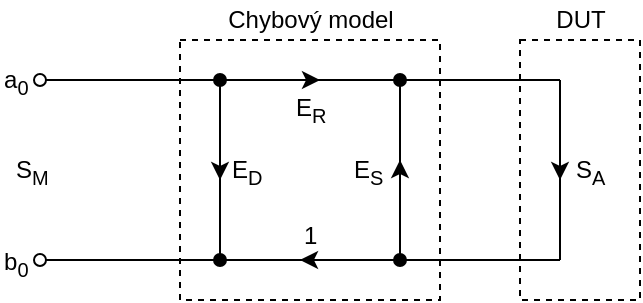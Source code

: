 <mxfile version="10.9.5" type="device"><diagram id="RFgDi4OVZSnwVajyi-xd" name="Page-1"><mxGraphModel dx="474" dy="285" grid="1" gridSize="10" guides="1" tooltips="1" connect="1" arrows="1" fold="1" page="1" pageScale="1" pageWidth="850" pageHeight="1100" math="0" shadow="0"><root><mxCell id="0"/><mxCell id="1" parent="0"/><mxCell id="qX6u-xjXeLf5pw8z_rXY-1" value="" style="endArrow=classic;html=1;startArrow=oval;startFill=0;" parent="1" edge="1"><mxGeometry width="50" height="50" relative="1" as="geometry"><mxPoint x="350" y="80" as="sourcePoint"/><mxPoint x="490" y="80" as="targetPoint"/></mxGeometry></mxCell><mxCell id="qX6u-xjXeLf5pw8z_rXY-3" value="" style="endArrow=classic;html=1;startArrow=oval;startFill=1;" parent="1" edge="1"><mxGeometry width="50" height="50" relative="1" as="geometry"><mxPoint x="440" y="80" as="sourcePoint"/><mxPoint x="440" y="130" as="targetPoint"/></mxGeometry></mxCell><mxCell id="qX6u-xjXeLf5pw8z_rXY-5" value="" style="endArrow=classic;html=1;startArrow=none;startFill=0;" parent="1" edge="1"><mxGeometry width="50" height="50" relative="1" as="geometry"><mxPoint x="610" y="170" as="sourcePoint"/><mxPoint x="480" y="170" as="targetPoint"/></mxGeometry></mxCell><mxCell id="qX6u-xjXeLf5pw8z_rXY-6" value="" style="endArrow=classic;html=1;startArrow=oval;startFill=1;" parent="1" edge="1"><mxGeometry width="50" height="50" relative="1" as="geometry"><mxPoint x="530" y="170" as="sourcePoint"/><mxPoint x="530" y="120" as="targetPoint"/></mxGeometry></mxCell><mxCell id="qX6u-xjXeLf5pw8z_rXY-7" value="" style="endArrow=classic;html=1;startArrow=none;startFill=0;" parent="1" edge="1"><mxGeometry width="50" height="50" relative="1" as="geometry"><mxPoint x="610" y="80" as="sourcePoint"/><mxPoint x="610" y="130" as="targetPoint"/></mxGeometry></mxCell><mxCell id="qX6u-xjXeLf5pw8z_rXY-8" value="" style="endArrow=none;html=1;startArrow=oval;startFill=0;" parent="1" edge="1"><mxGeometry width="50" height="50" relative="1" as="geometry"><mxPoint x="350" y="170" as="sourcePoint"/><mxPoint x="490" y="170" as="targetPoint"/></mxGeometry></mxCell><mxCell id="qX6u-xjXeLf5pw8z_rXY-10" value="" style="endArrow=oval;html=1;startArrow=none;startFill=0;endFill=1;" parent="1" edge="1"><mxGeometry width="50" height="50" relative="1" as="geometry"><mxPoint x="440" y="110" as="sourcePoint"/><mxPoint x="440" y="170" as="targetPoint"/></mxGeometry></mxCell><mxCell id="qX6u-xjXeLf5pw8z_rXY-11" value="" style="endArrow=none;html=1;" parent="1" edge="1"><mxGeometry width="50" height="50" relative="1" as="geometry"><mxPoint x="480" y="80" as="sourcePoint"/><mxPoint x="610" y="80" as="targetPoint"/></mxGeometry></mxCell><mxCell id="qX6u-xjXeLf5pw8z_rXY-12" value="" style="endArrow=none;html=1;startArrow=oval;startFill=1;" parent="1" edge="1"><mxGeometry width="50" height="50" relative="1" as="geometry"><mxPoint x="530" y="80" as="sourcePoint"/><mxPoint x="530" y="130" as="targetPoint"/></mxGeometry></mxCell><mxCell id="qX6u-xjXeLf5pw8z_rXY-14" value="" style="endArrow=none;html=1;" parent="1" edge="1"><mxGeometry width="50" height="50" relative="1" as="geometry"><mxPoint x="610" y="170" as="sourcePoint"/><mxPoint x="610" y="110" as="targetPoint"/></mxGeometry></mxCell><mxCell id="qX6u-xjXeLf5pw8z_rXY-15" value="" style="rounded=0;whiteSpace=wrap;html=1;dashed=1;fillColor=none;" parent="1" vertex="1"><mxGeometry x="420" y="60" width="130" height="130" as="geometry"/></mxCell><mxCell id="qX6u-xjXeLf5pw8z_rXY-16" value="" style="rounded=0;whiteSpace=wrap;html=1;dashed=1;fillColor=none;" parent="1" vertex="1"><mxGeometry x="590" y="60" width="60" height="130" as="geometry"/></mxCell><mxCell id="qX6u-xjXeLf5pw8z_rXY-17" value="E&lt;sub&gt;D&lt;/sub&gt;" style="text;html=1;resizable=0;points=[];autosize=1;align=left;verticalAlign=top;spacingTop=-4;" parent="1" vertex="1"><mxGeometry x="444" y="115" width="30" height="20" as="geometry"/></mxCell><mxCell id="qX6u-xjXeLf5pw8z_rXY-18" value="E&lt;sub&gt;R&lt;/sub&gt;" style="text;html=1;resizable=0;points=[];autosize=1;align=left;verticalAlign=top;spacingTop=-4;" parent="1" vertex="1"><mxGeometry x="476" y="84" width="30" height="20" as="geometry"/></mxCell><mxCell id="qX6u-xjXeLf5pw8z_rXY-19" value="1" style="text;html=1;resizable=0;points=[];autosize=1;align=left;verticalAlign=top;spacingTop=-4;" parent="1" vertex="1"><mxGeometry x="480" y="148" width="20" height="20" as="geometry"/></mxCell><mxCell id="qX6u-xjXeLf5pw8z_rXY-20" value="E&lt;sub&gt;S&lt;/sub&gt;" style="text;html=1;resizable=0;points=[];autosize=1;align=left;verticalAlign=top;spacingTop=-4;" parent="1" vertex="1"><mxGeometry x="505" y="115" width="30" height="20" as="geometry"/></mxCell><mxCell id="qX6u-xjXeLf5pw8z_rXY-21" value="S&lt;sub&gt;A&lt;/sub&gt;" style="text;html=1;resizable=0;points=[];autosize=1;align=left;verticalAlign=top;spacingTop=-4;" parent="1" vertex="1"><mxGeometry x="616" y="115" width="30" height="20" as="geometry"/></mxCell><mxCell id="qX6u-xjXeLf5pw8z_rXY-22" value="S&lt;sub&gt;M&lt;/sub&gt;" style="text;html=1;resizable=0;points=[];autosize=1;align=left;verticalAlign=top;spacingTop=-4;" parent="1" vertex="1"><mxGeometry x="336" y="115" width="30" height="20" as="geometry"/></mxCell><mxCell id="qX6u-xjXeLf5pw8z_rXY-23" value="a&lt;sub&gt;0&lt;/sub&gt;" style="text;html=1;resizable=0;points=[];autosize=1;align=left;verticalAlign=top;spacingTop=-4;" parent="1" vertex="1"><mxGeometry x="330" y="70" width="30" height="20" as="geometry"/></mxCell><mxCell id="qX6u-xjXeLf5pw8z_rXY-24" value="b&lt;sub&gt;0&lt;/sub&gt;" style="text;html=1;resizable=0;points=[];autosize=1;align=left;verticalAlign=top;spacingTop=-4;" parent="1" vertex="1"><mxGeometry x="330" y="161" width="30" height="20" as="geometry"/></mxCell><mxCell id="qX6u-xjXeLf5pw8z_rXY-25" value="Chybový model" style="text;html=1;resizable=0;points=[];autosize=1;align=center;verticalAlign=top;spacingTop=-4;" parent="1" vertex="1"><mxGeometry x="435" y="40" width="100" height="20" as="geometry"/></mxCell><mxCell id="qX6u-xjXeLf5pw8z_rXY-27" value="DUT" style="text;html=1;resizable=0;points=[];autosize=1;align=center;verticalAlign=top;spacingTop=-4;" parent="1" vertex="1"><mxGeometry x="600" y="40" width="40" height="20" as="geometry"/></mxCell></root></mxGraphModel></diagram></mxfile>